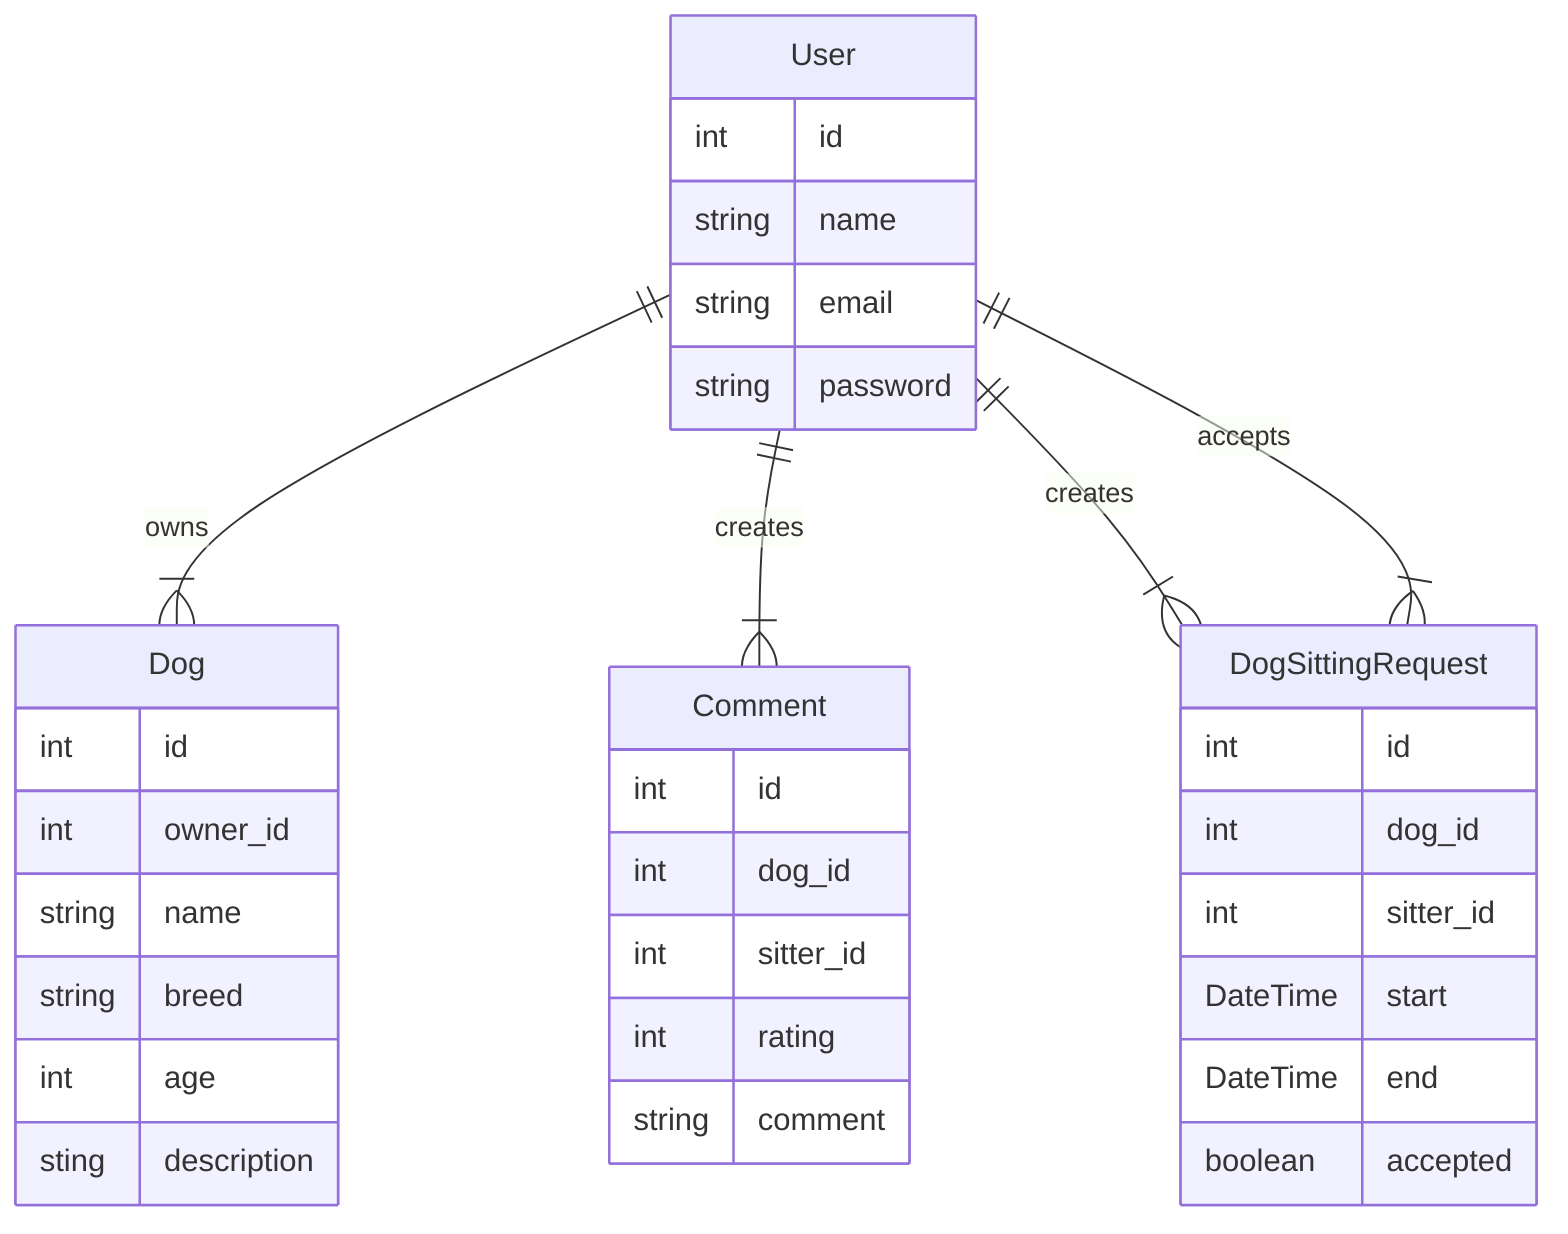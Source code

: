 erDiagram
    User ||--|{ Dog : owns
    User ||--|{ Comment : creates
    User ||--|{ DogSittingRequest : creates
    User ||--|{ DogSittingRequest : accepts

User {
int id
string name
string email
string password
}

Dog {
int id
int owner_id
string name
string breed
int age
sting description
}

DogSittingRequest {
int id
int dog_id
int sitter_id
DateTime start
DateTime end
boolean accepted
}

Comment {
int id
int dog_id
int sitter_id
int rating
string comment
}